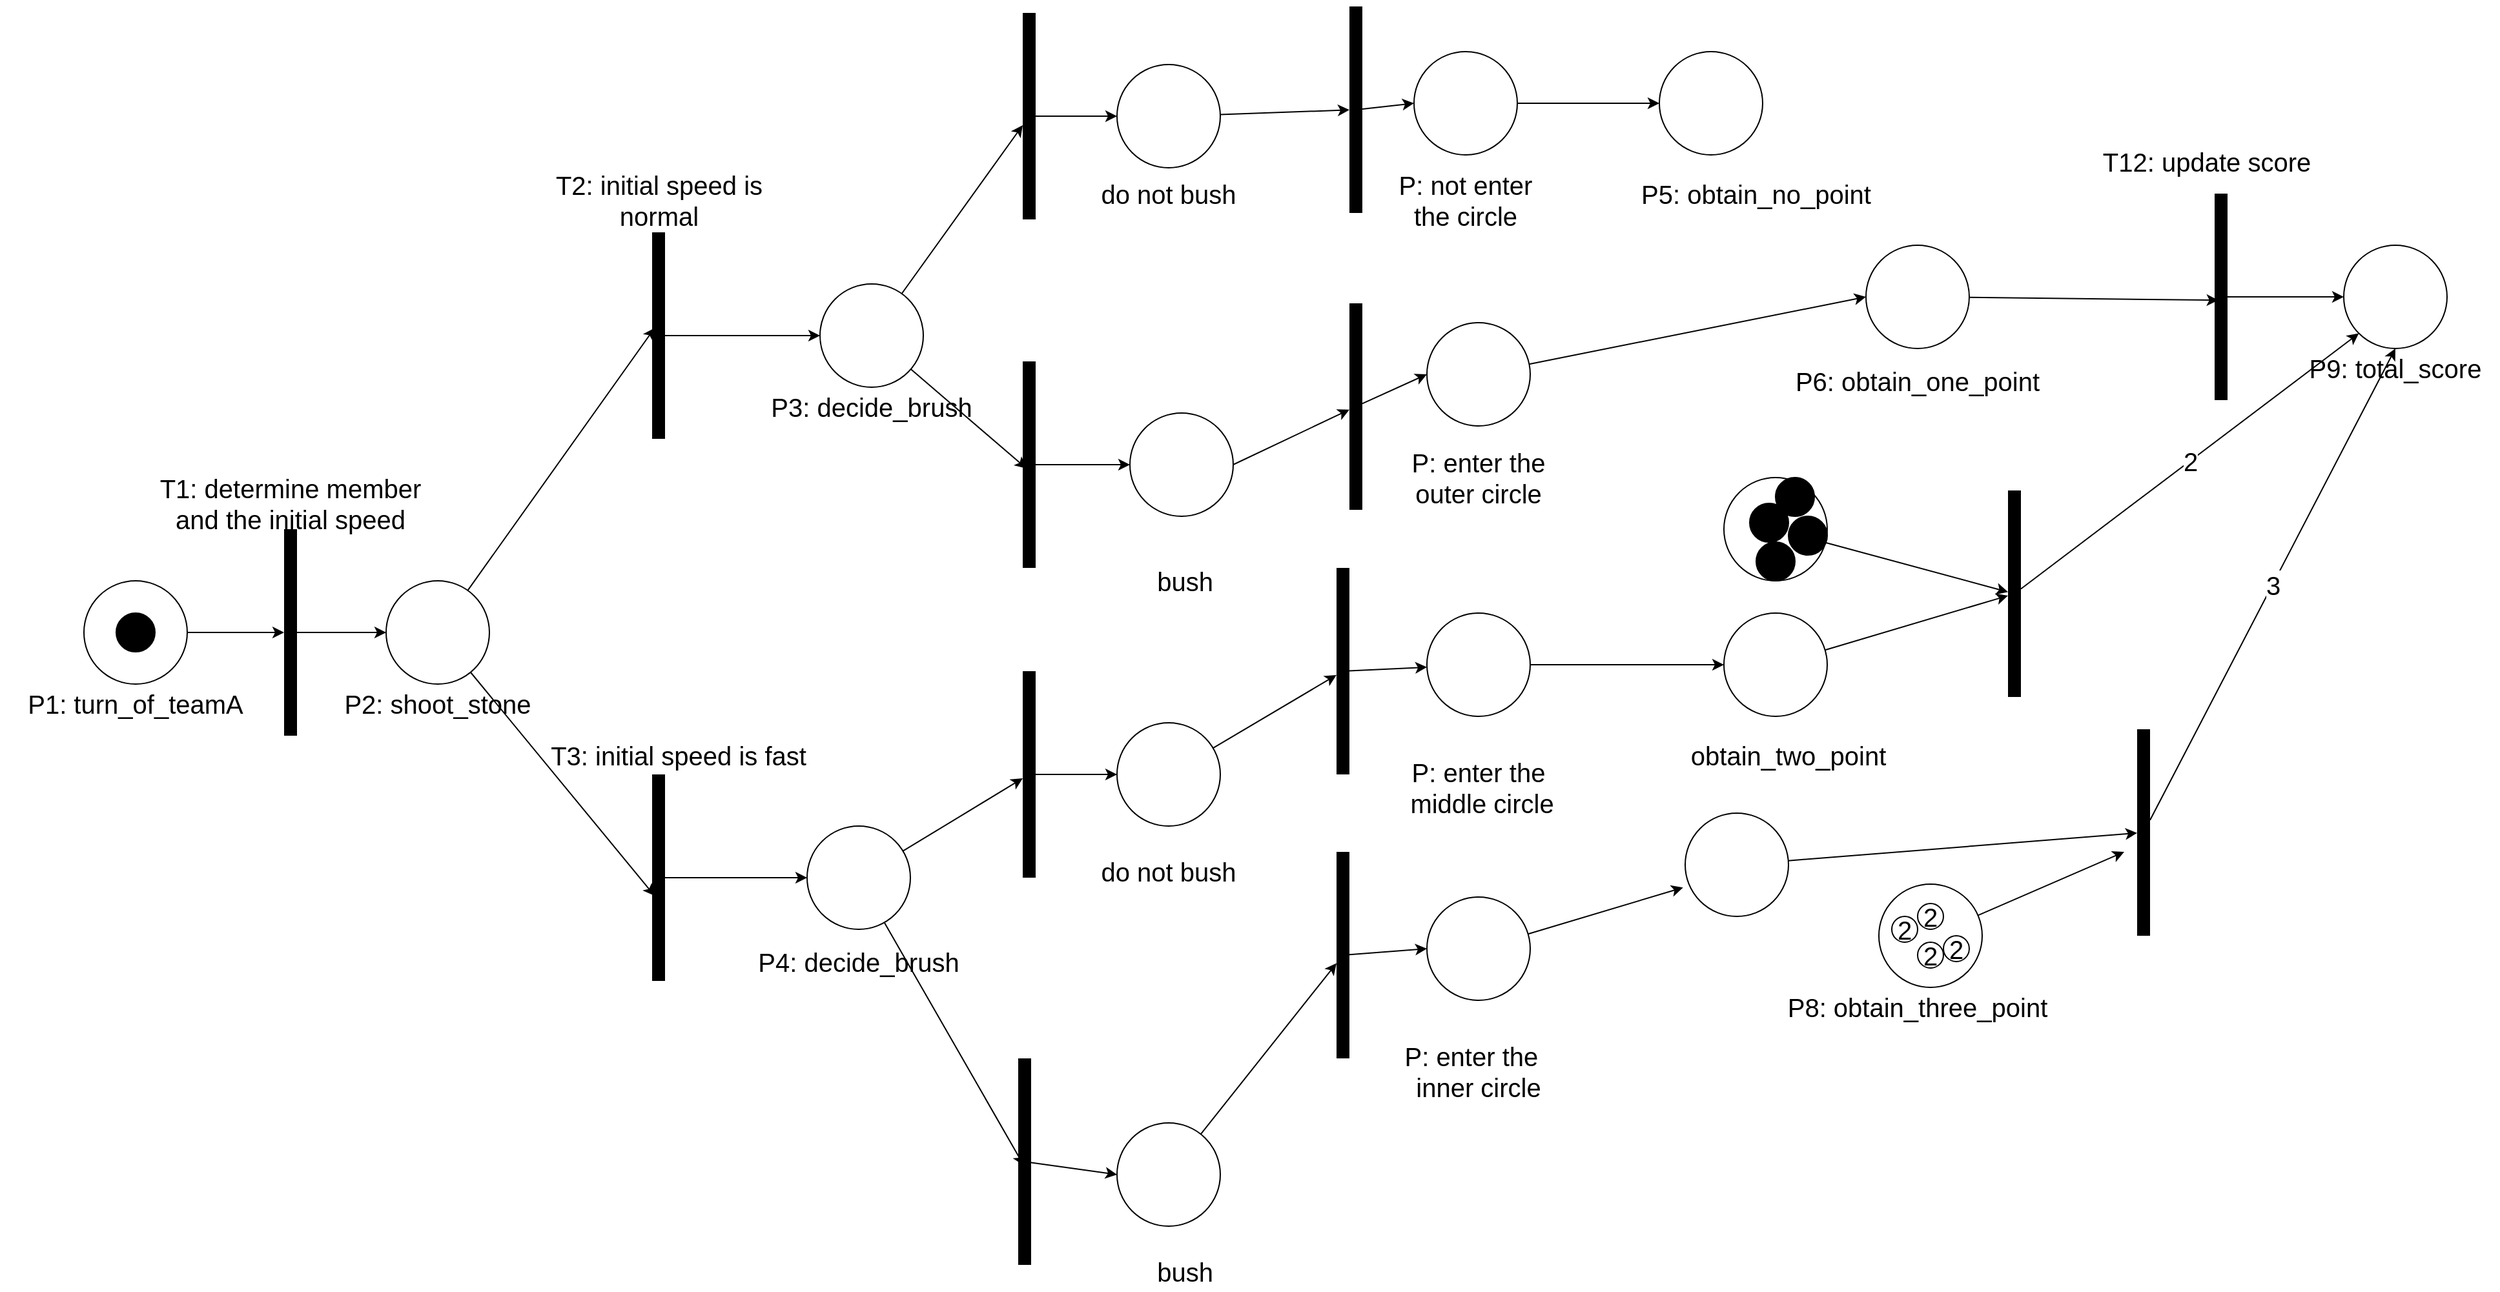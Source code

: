 <mxfile version="17.1.1" type="github">
  <diagram id="g2ASomBswaN9AXCgGyPv" name="Page-1">
    <mxGraphModel dx="1535" dy="2244" grid="1" gridSize="10" guides="1" tooltips="1" connect="1" arrows="1" fold="1" page="1" pageScale="1" pageWidth="827" pageHeight="1169" math="0" shadow="0">
      <root>
        <mxCell id="0" />
        <mxCell id="1" parent="0" />
        <mxCell id="vI_bHhVZxUE-P5Cn4uq1-3" style="edgeStyle=none;rounded=0;orthogonalLoop=1;jettySize=auto;html=1;fontSize=20;" parent="1" source="vI_bHhVZxUE-P5Cn4uq1-1" target="vI_bHhVZxUE-P5Cn4uq1-4" edge="1">
          <mxGeometry relative="1" as="geometry">
            <mxPoint x="260" y="280" as="targetPoint" />
          </mxGeometry>
        </mxCell>
        <mxCell id="vI_bHhVZxUE-P5Cn4uq1-1" value="" style="ellipse;whiteSpace=wrap;html=1;aspect=fixed;fontSize=20;strokeWidth=1;fillColor=#FFFFFF;" parent="1" vertex="1">
          <mxGeometry x="100" y="240" width="80" height="80" as="geometry" />
        </mxCell>
        <mxCell id="vI_bHhVZxUE-P5Cn4uq1-2" value="P1: turn_of_teamA" style="text;html=1;strokeColor=none;fillColor=none;align=center;verticalAlign=middle;whiteSpace=wrap;rounded=0;fontSize=20;" parent="1" vertex="1">
          <mxGeometry x="35" y="320" width="210" height="30" as="geometry" />
        </mxCell>
        <mxCell id="vI_bHhVZxUE-P5Cn4uq1-5" style="edgeStyle=none;rounded=0;orthogonalLoop=1;jettySize=auto;html=1;fontSize=20;" parent="1" source="vI_bHhVZxUE-P5Cn4uq1-4" target="vI_bHhVZxUE-P5Cn4uq1-6" edge="1">
          <mxGeometry relative="1" as="geometry">
            <mxPoint x="350" y="280" as="targetPoint" />
          </mxGeometry>
        </mxCell>
        <mxCell id="vI_bHhVZxUE-P5Cn4uq1-4" value="" style="line;strokeWidth=10;direction=south;html=1;fontSize=20;fillColor=#FFFFFF;" parent="1" vertex="1">
          <mxGeometry x="255" y="200" width="10" height="160" as="geometry" />
        </mxCell>
        <mxCell id="vI_bHhVZxUE-P5Cn4uq1-12" style="edgeStyle=none;rounded=0;orthogonalLoop=1;jettySize=auto;html=1;entryX=0.463;entryY=0.8;entryDx=0;entryDy=0;entryPerimeter=0;fontSize=20;" parent="1" source="vI_bHhVZxUE-P5Cn4uq1-6" target="vI_bHhVZxUE-P5Cn4uq1-10" edge="1">
          <mxGeometry relative="1" as="geometry" />
        </mxCell>
        <mxCell id="vI_bHhVZxUE-P5Cn4uq1-13" style="edgeStyle=none;rounded=0;orthogonalLoop=1;jettySize=auto;html=1;entryX=0.588;entryY=0.8;entryDx=0;entryDy=0;entryPerimeter=0;fontSize=20;" parent="1" source="vI_bHhVZxUE-P5Cn4uq1-6" target="vI_bHhVZxUE-P5Cn4uq1-11" edge="1">
          <mxGeometry relative="1" as="geometry" />
        </mxCell>
        <mxCell id="vI_bHhVZxUE-P5Cn4uq1-6" value="" style="ellipse;whiteSpace=wrap;html=1;aspect=fixed;fontSize=20;strokeWidth=1;fillColor=#FFFFFF;" parent="1" vertex="1">
          <mxGeometry x="334" y="240" width="80" height="80" as="geometry" />
        </mxCell>
        <mxCell id="vI_bHhVZxUE-P5Cn4uq1-7" value="P2: shoot_stone" style="text;html=1;strokeColor=none;fillColor=none;align=center;verticalAlign=middle;whiteSpace=wrap;rounded=0;fontSize=20;" parent="1" vertex="1">
          <mxGeometry x="274" y="320" width="200" height="30" as="geometry" />
        </mxCell>
        <mxCell id="vI_bHhVZxUE-P5Cn4uq1-9" value="" style="edgeStyle=none;rounded=0;orthogonalLoop=1;jettySize=auto;html=1;fontSize=20;" parent="1" source="vI_bHhVZxUE-P5Cn4uq1-8" target="vI_bHhVZxUE-P5Cn4uq1-4" edge="1">
          <mxGeometry relative="1" as="geometry" />
        </mxCell>
        <mxCell id="vI_bHhVZxUE-P5Cn4uq1-8" value="T1: determine member and the initial speed" style="text;html=1;strokeColor=none;fillColor=none;align=center;verticalAlign=middle;whiteSpace=wrap;rounded=0;fontSize=20;" parent="1" vertex="1">
          <mxGeometry x="145" y="160" width="230" height="40" as="geometry" />
        </mxCell>
        <mxCell id="vI_bHhVZxUE-P5Cn4uq1-16" style="edgeStyle=none;rounded=0;orthogonalLoop=1;jettySize=auto;html=1;fontSize=20;" parent="1" source="vI_bHhVZxUE-P5Cn4uq1-10" target="vI_bHhVZxUE-P5Cn4uq1-17" edge="1">
          <mxGeometry relative="1" as="geometry">
            <mxPoint x="650" y="50" as="targetPoint" />
          </mxGeometry>
        </mxCell>
        <mxCell id="vI_bHhVZxUE-P5Cn4uq1-10" value="" style="line;strokeWidth=10;direction=south;html=1;fontSize=20;fillColor=#FFFFFF;" parent="1" vertex="1">
          <mxGeometry x="540" y="-30" width="10" height="160" as="geometry" />
        </mxCell>
        <mxCell id="vI_bHhVZxUE-P5Cn4uq1-31" style="edgeStyle=none;rounded=0;orthogonalLoop=1;jettySize=auto;html=1;fontSize=20;" parent="1" source="vI_bHhVZxUE-P5Cn4uq1-11" target="vI_bHhVZxUE-P5Cn4uq1-27" edge="1">
          <mxGeometry relative="1" as="geometry" />
        </mxCell>
        <mxCell id="vI_bHhVZxUE-P5Cn4uq1-11" value="" style="line;strokeWidth=10;direction=south;html=1;fontSize=20;fillColor=#FFFFFF;" parent="1" vertex="1">
          <mxGeometry x="540" y="390" width="10" height="160" as="geometry" />
        </mxCell>
        <mxCell id="vI_bHhVZxUE-P5Cn4uq1-14" value="T2: initial speed is normal" style="text;html=1;strokeColor=none;fillColor=none;align=center;verticalAlign=middle;whiteSpace=wrap;rounded=0;fontSize=20;" parent="1" vertex="1">
          <mxGeometry x="444.5" y="-70" width="201" height="30" as="geometry" />
        </mxCell>
        <mxCell id="vI_bHhVZxUE-P5Cn4uq1-15" value="T3: initial speed is fast" style="text;html=1;strokeColor=none;fillColor=none;align=center;verticalAlign=middle;whiteSpace=wrap;rounded=0;fontSize=20;" parent="1" vertex="1">
          <mxGeometry x="460" y="360" width="201" height="30" as="geometry" />
        </mxCell>
        <mxCell id="vI_bHhVZxUE-P5Cn4uq1-23" style="edgeStyle=none;rounded=0;orthogonalLoop=1;jettySize=auto;html=1;entryX=0.519;entryY=0.7;entryDx=0;entryDy=0;entryPerimeter=0;fontSize=20;" parent="1" source="vI_bHhVZxUE-P5Cn4uq1-17" target="vI_bHhVZxUE-P5Cn4uq1-22" edge="1">
          <mxGeometry relative="1" as="geometry" />
        </mxCell>
        <mxCell id="vI_bHhVZxUE-P5Cn4uq1-24" style="edgeStyle=none;rounded=0;orthogonalLoop=1;jettySize=auto;html=1;fontSize=20;" parent="1" source="vI_bHhVZxUE-P5Cn4uq1-17" target="vI_bHhVZxUE-P5Cn4uq1-21" edge="1">
          <mxGeometry relative="1" as="geometry" />
        </mxCell>
        <mxCell id="vI_bHhVZxUE-P5Cn4uq1-17" value="" style="ellipse;whiteSpace=wrap;html=1;aspect=fixed;fontSize=20;strokeWidth=1;fillColor=#FFFFFF;" parent="1" vertex="1">
          <mxGeometry x="670" y="10" width="80" height="80" as="geometry" />
        </mxCell>
        <mxCell id="vI_bHhVZxUE-P5Cn4uq1-18" value="P3: decide_brush" style="text;html=1;strokeColor=none;fillColor=none;align=center;verticalAlign=middle;whiteSpace=wrap;rounded=0;fontSize=20;" parent="1" vertex="1">
          <mxGeometry x="630" y="90" width="160" height="30" as="geometry" />
        </mxCell>
        <mxCell id="0EM-8fLEFYnco3IevkyM-26" style="edgeStyle=orthogonalEdgeStyle;rounded=0;orthogonalLoop=1;jettySize=auto;html=1;entryX=0;entryY=0.5;entryDx=0;entryDy=0;" edge="1" parent="1" source="vI_bHhVZxUE-P5Cn4uq1-21" target="0EM-8fLEFYnco3IevkyM-12">
          <mxGeometry relative="1" as="geometry" />
        </mxCell>
        <mxCell id="vI_bHhVZxUE-P5Cn4uq1-21" value="" style="line;strokeWidth=10;direction=south;html=1;fontSize=20;fillColor=#FFFFFF;" parent="1" vertex="1">
          <mxGeometry x="827" y="-200" width="10" height="160" as="geometry" />
        </mxCell>
        <mxCell id="0EM-8fLEFYnco3IevkyM-30" style="edgeStyle=orthogonalEdgeStyle;rounded=0;orthogonalLoop=1;jettySize=auto;html=1;entryX=0;entryY=0.5;entryDx=0;entryDy=0;" edge="1" parent="1" source="vI_bHhVZxUE-P5Cn4uq1-22" target="0EM-8fLEFYnco3IevkyM-13">
          <mxGeometry relative="1" as="geometry" />
        </mxCell>
        <mxCell id="vI_bHhVZxUE-P5Cn4uq1-22" value="" style="line;strokeWidth=10;direction=south;html=1;fontSize=20;fillColor=#FFFFFF;" parent="1" vertex="1">
          <mxGeometry x="827" y="70" width="10" height="160" as="geometry" />
        </mxCell>
        <mxCell id="vI_bHhVZxUE-P5Cn4uq1-25" style="edgeStyle=none;rounded=0;orthogonalLoop=1;jettySize=auto;html=1;entryX=0.519;entryY=0.7;entryDx=0;entryDy=0;entryPerimeter=0;fontSize=20;" parent="1" source="vI_bHhVZxUE-P5Cn4uq1-27" target="vI_bHhVZxUE-P5Cn4uq1-30" edge="1">
          <mxGeometry relative="1" as="geometry" />
        </mxCell>
        <mxCell id="vI_bHhVZxUE-P5Cn4uq1-26" style="edgeStyle=none;rounded=0;orthogonalLoop=1;jettySize=auto;html=1;fontSize=20;" parent="1" source="vI_bHhVZxUE-P5Cn4uq1-27" target="vI_bHhVZxUE-P5Cn4uq1-29" edge="1">
          <mxGeometry relative="1" as="geometry" />
        </mxCell>
        <mxCell id="vI_bHhVZxUE-P5Cn4uq1-27" value="" style="ellipse;whiteSpace=wrap;html=1;aspect=fixed;fontSize=20;strokeWidth=1;fillColor=#FFFFFF;" parent="1" vertex="1">
          <mxGeometry x="660" y="430" width="80" height="80" as="geometry" />
        </mxCell>
        <mxCell id="vI_bHhVZxUE-P5Cn4uq1-28" value="P4: decide_brush" style="text;html=1;strokeColor=none;fillColor=none;align=center;verticalAlign=middle;whiteSpace=wrap;rounded=0;fontSize=20;" parent="1" vertex="1">
          <mxGeometry x="620" y="520" width="160" height="30" as="geometry" />
        </mxCell>
        <mxCell id="0EM-8fLEFYnco3IevkyM-39" style="edgeStyle=none;rounded=0;orthogonalLoop=1;jettySize=auto;html=1;entryX=0;entryY=0.5;entryDx=0;entryDy=0;" edge="1" parent="1" source="vI_bHhVZxUE-P5Cn4uq1-29" target="0EM-8fLEFYnco3IevkyM-14">
          <mxGeometry relative="1" as="geometry" />
        </mxCell>
        <mxCell id="vI_bHhVZxUE-P5Cn4uq1-29" value="" style="line;strokeWidth=10;direction=south;html=1;fontSize=20;fillColor=#FFFFFF;" parent="1" vertex="1">
          <mxGeometry x="827" y="310" width="10" height="160" as="geometry" />
        </mxCell>
        <mxCell id="0EM-8fLEFYnco3IevkyM-61" style="edgeStyle=none;rounded=0;orthogonalLoop=1;jettySize=auto;html=1;entryX=0;entryY=0.5;entryDx=0;entryDy=0;fontSize=20;" edge="1" parent="1" source="vI_bHhVZxUE-P5Cn4uq1-30" target="0EM-8fLEFYnco3IevkyM-15">
          <mxGeometry relative="1" as="geometry" />
        </mxCell>
        <mxCell id="vI_bHhVZxUE-P5Cn4uq1-30" value="" style="line;strokeWidth=10;direction=south;html=1;fontSize=20;fillColor=#FFFFFF;" parent="1" vertex="1">
          <mxGeometry x="827" y="610" width="3" height="160" as="geometry" />
        </mxCell>
        <mxCell id="vI_bHhVZxUE-P5Cn4uq1-74" style="edgeStyle=none;rounded=0;orthogonalLoop=1;jettySize=auto;html=1;entryX=0.516;entryY=0.712;entryDx=0;entryDy=0;entryPerimeter=0;fontSize=20;" parent="1" source="vI_bHhVZxUE-P5Cn4uq1-46" target="vI_bHhVZxUE-P5Cn4uq1-70" edge="1">
          <mxGeometry relative="1" as="geometry" />
        </mxCell>
        <mxCell id="vI_bHhVZxUE-P5Cn4uq1-46" value="" style="ellipse;whiteSpace=wrap;html=1;aspect=fixed;fontSize=20;strokeWidth=1;fillColor=#FFFFFF;" parent="1" vertex="1">
          <mxGeometry x="1480" y="-20" width="80" height="80" as="geometry" />
        </mxCell>
        <mxCell id="vI_bHhVZxUE-P5Cn4uq1-47" value="P6: obtain_one_point" style="text;html=1;strokeColor=none;fillColor=none;align=center;verticalAlign=middle;whiteSpace=wrap;rounded=0;fontSize=20;" parent="1" vertex="1">
          <mxGeometry x="1410" y="70" width="220" height="30" as="geometry" />
        </mxCell>
        <mxCell id="vI_bHhVZxUE-P5Cn4uq1-49" value="" style="ellipse;whiteSpace=wrap;html=1;aspect=fixed;fontSize=20;strokeWidth=1;fillColor=#FFFFFF;" parent="1" vertex="1">
          <mxGeometry x="1850" y="-20" width="80" height="80" as="geometry" />
        </mxCell>
        <mxCell id="vI_bHhVZxUE-P5Cn4uq1-50" value="P9: total_score" style="text;html=1;strokeColor=none;fillColor=none;align=center;verticalAlign=middle;whiteSpace=wrap;rounded=0;fontSize=20;" parent="1" vertex="1">
          <mxGeometry x="1810" y="60" width="160" height="30" as="geometry" />
        </mxCell>
        <mxCell id="vI_bHhVZxUE-P5Cn4uq1-54" value="P: not enter the circle" style="text;html=1;strokeColor=none;fillColor=none;align=center;verticalAlign=middle;whiteSpace=wrap;rounded=0;fontSize=20;" parent="1" vertex="1">
          <mxGeometry x="1105" y="-75" width="130" height="40" as="geometry" />
        </mxCell>
        <mxCell id="vI_bHhVZxUE-P5Cn4uq1-56" value="" style="ellipse;whiteSpace=wrap;html=1;aspect=fixed;fontSize=20;strokeWidth=1;fillColor=#FFFFFF;" parent="1" vertex="1">
          <mxGeometry x="1320" y="-170" width="80" height="80" as="geometry" />
        </mxCell>
        <mxCell id="vI_bHhVZxUE-P5Cn4uq1-57" value="P5: obtain_no_point" style="text;html=1;strokeColor=none;fillColor=none;align=center;verticalAlign=middle;whiteSpace=wrap;rounded=0;fontSize=20;" parent="1" vertex="1">
          <mxGeometry x="1290" y="-75" width="210" height="30" as="geometry" />
        </mxCell>
        <mxCell id="vI_bHhVZxUE-P5Cn4uq1-58" value="P: enter the outer circle" style="text;html=1;strokeColor=none;fillColor=none;align=center;verticalAlign=middle;whiteSpace=wrap;rounded=0;fontSize=20;" parent="1" vertex="1">
          <mxGeometry x="1115" y="140" width="130" height="40" as="geometry" />
        </mxCell>
        <mxCell id="vI_bHhVZxUE-P5Cn4uq1-65" value="P: enter the &amp;nbsp;middle circle" style="text;html=1;strokeColor=none;fillColor=none;align=center;verticalAlign=middle;whiteSpace=wrap;rounded=0;fontSize=20;" parent="1" vertex="1">
          <mxGeometry x="1115" y="380" width="130" height="40" as="geometry" />
        </mxCell>
        <mxCell id="0EM-8fLEFYnco3IevkyM-47" style="edgeStyle=none;rounded=0;orthogonalLoop=1;jettySize=auto;html=1;" edge="1" parent="1" source="vI_bHhVZxUE-P5Cn4uq1-67" target="0EM-8fLEFYnco3IevkyM-46">
          <mxGeometry relative="1" as="geometry" />
        </mxCell>
        <mxCell id="vI_bHhVZxUE-P5Cn4uq1-67" value="" style="ellipse;whiteSpace=wrap;html=1;aspect=fixed;fontSize=20;strokeWidth=1;fillColor=#FFFFFF;" parent="1" vertex="1">
          <mxGeometry x="1370" y="160" width="80" height="80" as="geometry" />
        </mxCell>
        <mxCell id="0EM-8fLEFYnco3IevkyM-1" style="edgeStyle=orthogonalEdgeStyle;rounded=0;orthogonalLoop=1;jettySize=auto;html=1;entryX=0;entryY=0.5;entryDx=0;entryDy=0;" edge="1" parent="1" source="vI_bHhVZxUE-P5Cn4uq1-70" target="vI_bHhVZxUE-P5Cn4uq1-49">
          <mxGeometry relative="1" as="geometry" />
        </mxCell>
        <mxCell id="vI_bHhVZxUE-P5Cn4uq1-70" value="" style="line;strokeWidth=10;direction=south;html=1;fontSize=20;fillColor=#FFFFFF;" parent="1" vertex="1">
          <mxGeometry x="1750" y="-60" width="10" height="160" as="geometry" />
        </mxCell>
        <mxCell id="vI_bHhVZxUE-P5Cn4uq1-71" value="T12: update score" style="text;html=1;strokeColor=none;fillColor=none;align=center;verticalAlign=middle;whiteSpace=wrap;rounded=0;fontSize=20;" parent="1" vertex="1">
          <mxGeometry x="1654" y="-110" width="180" height="50" as="geometry" />
        </mxCell>
        <mxCell id="vI_bHhVZxUE-P5Cn4uq1-80" value="P: enter the &amp;nbsp; inner circle" style="text;html=1;strokeColor=none;fillColor=none;align=center;verticalAlign=middle;whiteSpace=wrap;rounded=0;fontSize=20;" parent="1" vertex="1">
          <mxGeometry x="1115" y="600" width="130" height="40" as="geometry" />
        </mxCell>
        <mxCell id="0EM-8fLEFYnco3IevkyM-69" style="edgeStyle=none;rounded=0;orthogonalLoop=1;jettySize=auto;html=1;entryX=0.594;entryY=2;entryDx=0;entryDy=0;entryPerimeter=0;fontSize=20;" edge="1" parent="1" source="vI_bHhVZxUE-P5Cn4uq1-83" target="0EM-8fLEFYnco3IevkyM-67">
          <mxGeometry relative="1" as="geometry" />
        </mxCell>
        <mxCell id="vI_bHhVZxUE-P5Cn4uq1-83" value="" style="ellipse;whiteSpace=wrap;html=1;aspect=fixed;fontSize=20;strokeWidth=1;fillColor=#FFFFFF;" parent="1" vertex="1">
          <mxGeometry x="1490" y="475.0" width="80" height="80" as="geometry" />
        </mxCell>
        <mxCell id="vI_bHhVZxUE-P5Cn4uq1-84" value="P8: obtain_three_point" style="text;html=1;strokeColor=none;fillColor=none;align=center;verticalAlign=middle;whiteSpace=wrap;rounded=0;fontSize=20;" parent="1" vertex="1">
          <mxGeometry x="1410" y="555" width="220" height="30" as="geometry" />
        </mxCell>
        <mxCell id="vI_bHhVZxUE-P5Cn4uq1-94" value="" style="ellipse;whiteSpace=wrap;html=1;aspect=fixed;fontSize=20;strokeWidth=1;fillColor=#000000;" parent="1" vertex="1">
          <mxGeometry x="125" y="265" width="30" height="30" as="geometry" />
        </mxCell>
        <mxCell id="0EM-8fLEFYnco3IevkyM-36" style="edgeStyle=none;rounded=0;orthogonalLoop=1;jettySize=auto;html=1;entryX=0;entryY=0.5;entryDx=0;entryDy=0;" edge="1" parent="1" source="0EM-8fLEFYnco3IevkyM-6" target="vI_bHhVZxUE-P5Cn4uq1-56">
          <mxGeometry relative="1" as="geometry" />
        </mxCell>
        <mxCell id="0EM-8fLEFYnco3IevkyM-6" value="" style="ellipse;whiteSpace=wrap;html=1;aspect=fixed;" vertex="1" parent="1">
          <mxGeometry x="1130" y="-170" width="80" height="80" as="geometry" />
        </mxCell>
        <mxCell id="0EM-8fLEFYnco3IevkyM-38" style="edgeStyle=none;rounded=0;orthogonalLoop=1;jettySize=auto;html=1;entryX=0;entryY=0.5;entryDx=0;entryDy=0;" edge="1" parent="1" source="0EM-8fLEFYnco3IevkyM-8" target="vI_bHhVZxUE-P5Cn4uq1-46">
          <mxGeometry relative="1" as="geometry" />
        </mxCell>
        <mxCell id="0EM-8fLEFYnco3IevkyM-8" value="" style="ellipse;whiteSpace=wrap;html=1;aspect=fixed;" vertex="1" parent="1">
          <mxGeometry x="1140" y="40" width="80" height="80" as="geometry" />
        </mxCell>
        <mxCell id="0EM-8fLEFYnco3IevkyM-43" style="edgeStyle=none;rounded=0;orthogonalLoop=1;jettySize=auto;html=1;" edge="1" parent="1" source="0EM-8fLEFYnco3IevkyM-9" target="0EM-8fLEFYnco3IevkyM-44">
          <mxGeometry relative="1" as="geometry">
            <mxPoint x="1340" y="305" as="targetPoint" />
          </mxGeometry>
        </mxCell>
        <mxCell id="0EM-8fLEFYnco3IevkyM-9" value="" style="ellipse;whiteSpace=wrap;html=1;aspect=fixed;" vertex="1" parent="1">
          <mxGeometry x="1140" y="265" width="80" height="80" as="geometry" />
        </mxCell>
        <mxCell id="0EM-8fLEFYnco3IevkyM-66" style="edgeStyle=none;rounded=0;orthogonalLoop=1;jettySize=auto;html=1;entryX=-0.021;entryY=0.721;entryDx=0;entryDy=0;entryPerimeter=0;fontSize=20;" edge="1" parent="1" source="0EM-8fLEFYnco3IevkyM-11" target="0EM-8fLEFYnco3IevkyM-65">
          <mxGeometry relative="1" as="geometry" />
        </mxCell>
        <mxCell id="0EM-8fLEFYnco3IevkyM-11" value="" style="ellipse;whiteSpace=wrap;html=1;aspect=fixed;" vertex="1" parent="1">
          <mxGeometry x="1140" y="485" width="80" height="80" as="geometry" />
        </mxCell>
        <mxCell id="0EM-8fLEFYnco3IevkyM-34" style="edgeStyle=none;rounded=0;orthogonalLoop=1;jettySize=auto;html=1;" edge="1" parent="1" source="0EM-8fLEFYnco3IevkyM-12" target="0EM-8fLEFYnco3IevkyM-19">
          <mxGeometry relative="1" as="geometry" />
        </mxCell>
        <mxCell id="0EM-8fLEFYnco3IevkyM-12" value="" style="ellipse;whiteSpace=wrap;html=1;aspect=fixed;" vertex="1" parent="1">
          <mxGeometry x="900" y="-160" width="80" height="80" as="geometry" />
        </mxCell>
        <mxCell id="0EM-8fLEFYnco3IevkyM-31" style="rounded=0;orthogonalLoop=1;jettySize=auto;html=1;exitX=1;exitY=0.5;exitDx=0;exitDy=0;" edge="1" parent="1" source="0EM-8fLEFYnco3IevkyM-13" target="0EM-8fLEFYnco3IevkyM-18">
          <mxGeometry relative="1" as="geometry" />
        </mxCell>
        <mxCell id="0EM-8fLEFYnco3IevkyM-13" value="" style="ellipse;whiteSpace=wrap;html=1;aspect=fixed;" vertex="1" parent="1">
          <mxGeometry x="910" y="110" width="80" height="80" as="geometry" />
        </mxCell>
        <mxCell id="0EM-8fLEFYnco3IevkyM-40" style="edgeStyle=none;rounded=0;orthogonalLoop=1;jettySize=auto;html=1;" edge="1" parent="1" source="0EM-8fLEFYnco3IevkyM-14" target="0EM-8fLEFYnco3IevkyM-17">
          <mxGeometry relative="1" as="geometry" />
        </mxCell>
        <mxCell id="0EM-8fLEFYnco3IevkyM-14" value="" style="ellipse;whiteSpace=wrap;html=1;aspect=fixed;" vertex="1" parent="1">
          <mxGeometry x="900" y="350" width="80" height="80" as="geometry" />
        </mxCell>
        <mxCell id="0EM-8fLEFYnco3IevkyM-63" style="edgeStyle=none;rounded=0;orthogonalLoop=1;jettySize=auto;html=1;fontSize=20;" edge="1" parent="1" source="0EM-8fLEFYnco3IevkyM-15" target="0EM-8fLEFYnco3IevkyM-16">
          <mxGeometry relative="1" as="geometry" />
        </mxCell>
        <mxCell id="0EM-8fLEFYnco3IevkyM-15" value="" style="ellipse;whiteSpace=wrap;html=1;aspect=fixed;" vertex="1" parent="1">
          <mxGeometry x="900" y="660" width="80" height="80" as="geometry" />
        </mxCell>
        <mxCell id="0EM-8fLEFYnco3IevkyM-64" style="edgeStyle=none;rounded=0;orthogonalLoop=1;jettySize=auto;html=1;entryX=0;entryY=0.5;entryDx=0;entryDy=0;fontSize=20;" edge="1" parent="1" source="0EM-8fLEFYnco3IevkyM-16" target="0EM-8fLEFYnco3IevkyM-11">
          <mxGeometry relative="1" as="geometry" />
        </mxCell>
        <mxCell id="0EM-8fLEFYnco3IevkyM-16" value="" style="line;strokeWidth=10;direction=south;html=1;fontSize=20;fillColor=#FFFFFF;" vertex="1" parent="1">
          <mxGeometry x="1070" y="450" width="10" height="160" as="geometry" />
        </mxCell>
        <mxCell id="0EM-8fLEFYnco3IevkyM-41" style="edgeStyle=none;rounded=0;orthogonalLoop=1;jettySize=auto;html=1;" edge="1" parent="1" source="0EM-8fLEFYnco3IevkyM-17" target="0EM-8fLEFYnco3IevkyM-9">
          <mxGeometry relative="1" as="geometry" />
        </mxCell>
        <mxCell id="0EM-8fLEFYnco3IevkyM-17" value="" style="line;strokeWidth=10;direction=south;html=1;fontSize=20;fillColor=#FFFFFF;" vertex="1" parent="1">
          <mxGeometry x="1070" y="230" width="10" height="160" as="geometry" />
        </mxCell>
        <mxCell id="0EM-8fLEFYnco3IevkyM-37" style="edgeStyle=none;rounded=0;orthogonalLoop=1;jettySize=auto;html=1;entryX=0;entryY=0.5;entryDx=0;entryDy=0;" edge="1" parent="1" source="0EM-8fLEFYnco3IevkyM-18" target="0EM-8fLEFYnco3IevkyM-8">
          <mxGeometry relative="1" as="geometry" />
        </mxCell>
        <mxCell id="0EM-8fLEFYnco3IevkyM-18" value="" style="line;strokeWidth=10;direction=south;html=1;fontSize=20;fillColor=#FFFFFF;" vertex="1" parent="1">
          <mxGeometry x="1080" y="25" width="10" height="160" as="geometry" />
        </mxCell>
        <mxCell id="0EM-8fLEFYnco3IevkyM-35" style="edgeStyle=none;rounded=0;orthogonalLoop=1;jettySize=auto;html=1;entryX=0;entryY=0.5;entryDx=0;entryDy=0;" edge="1" parent="1" source="0EM-8fLEFYnco3IevkyM-19" target="0EM-8fLEFYnco3IevkyM-6">
          <mxGeometry relative="1" as="geometry" />
        </mxCell>
        <mxCell id="0EM-8fLEFYnco3IevkyM-19" value="" style="line;strokeWidth=10;direction=south;html=1;fontSize=20;fillColor=#FFFFFF;" vertex="1" parent="1">
          <mxGeometry x="1080" y="-205" width="10" height="160" as="geometry" />
        </mxCell>
        <mxCell id="0EM-8fLEFYnco3IevkyM-22" value="do not bush" style="text;html=1;strokeColor=none;fillColor=none;align=center;verticalAlign=middle;whiteSpace=wrap;rounded=0;fontSize=20;" vertex="1" parent="1">
          <mxGeometry x="860" y="-75" width="160" height="30" as="geometry" />
        </mxCell>
        <mxCell id="0EM-8fLEFYnco3IevkyM-23" value="do not bush" style="text;html=1;strokeColor=none;fillColor=none;align=center;verticalAlign=middle;whiteSpace=wrap;rounded=0;fontSize=20;" vertex="1" parent="1">
          <mxGeometry x="860" y="450" width="160" height="30" as="geometry" />
        </mxCell>
        <mxCell id="0EM-8fLEFYnco3IevkyM-24" value="&amp;nbsp;bush" style="text;html=1;strokeColor=none;fillColor=none;align=center;verticalAlign=middle;whiteSpace=wrap;rounded=0;fontSize=20;" vertex="1" parent="1">
          <mxGeometry x="870" y="225" width="160" height="30" as="geometry" />
        </mxCell>
        <mxCell id="0EM-8fLEFYnco3IevkyM-25" value="&amp;nbsp;bush" style="text;html=1;strokeColor=none;fillColor=none;align=center;verticalAlign=middle;whiteSpace=wrap;rounded=0;fontSize=20;" vertex="1" parent="1">
          <mxGeometry x="870" y="760" width="160" height="30" as="geometry" />
        </mxCell>
        <mxCell id="0EM-8fLEFYnco3IevkyM-48" style="edgeStyle=none;rounded=0;orthogonalLoop=1;jettySize=auto;html=1;" edge="1" parent="1" source="0EM-8fLEFYnco3IevkyM-44" target="0EM-8fLEFYnco3IevkyM-46">
          <mxGeometry relative="1" as="geometry" />
        </mxCell>
        <mxCell id="0EM-8fLEFYnco3IevkyM-44" value="" style="ellipse;whiteSpace=wrap;html=1;aspect=fixed;" vertex="1" parent="1">
          <mxGeometry x="1370" y="265" width="80" height="80" as="geometry" />
        </mxCell>
        <mxCell id="0EM-8fLEFYnco3IevkyM-49" value="&lt;font style=&quot;font-size: 20px&quot;&gt;2&lt;/font&gt;" style="edgeStyle=none;rounded=0;orthogonalLoop=1;jettySize=auto;html=1;entryX=0;entryY=1;entryDx=0;entryDy=0;" edge="1" parent="1" source="0EM-8fLEFYnco3IevkyM-46" target="vI_bHhVZxUE-P5Cn4uq1-49">
          <mxGeometry relative="1" as="geometry" />
        </mxCell>
        <mxCell id="0EM-8fLEFYnco3IevkyM-46" value="" style="line;strokeWidth=10;direction=south;html=1;fontSize=20;fillColor=#FFFFFF;" vertex="1" parent="1">
          <mxGeometry x="1590" y="170" width="10" height="160" as="geometry" />
        </mxCell>
        <mxCell id="0EM-8fLEFYnco3IevkyM-50" value="" style="ellipse;whiteSpace=wrap;html=1;aspect=fixed;fontSize=20;strokeWidth=1;fillColor=#000000;" vertex="1" parent="1">
          <mxGeometry x="1390" y="180" width="30" height="30" as="geometry" />
        </mxCell>
        <mxCell id="0EM-8fLEFYnco3IevkyM-51" value="" style="ellipse;whiteSpace=wrap;html=1;aspect=fixed;fontSize=20;strokeWidth=1;fillColor=#000000;" vertex="1" parent="1">
          <mxGeometry x="1420" y="190" width="30" height="30" as="geometry" />
        </mxCell>
        <mxCell id="0EM-8fLEFYnco3IevkyM-52" value="" style="ellipse;whiteSpace=wrap;html=1;aspect=fixed;fontSize=20;strokeWidth=1;fillColor=#000000;" vertex="1" parent="1">
          <mxGeometry x="1395" y="210" width="30" height="30" as="geometry" />
        </mxCell>
        <mxCell id="0EM-8fLEFYnco3IevkyM-53" value="" style="ellipse;whiteSpace=wrap;html=1;aspect=fixed;fontSize=20;strokeWidth=1;fillColor=#000000;" vertex="1" parent="1">
          <mxGeometry x="1410" y="160" width="30" height="30" as="geometry" />
        </mxCell>
        <mxCell id="0EM-8fLEFYnco3IevkyM-54" value="2" style="ellipse;whiteSpace=wrap;html=1;aspect=fixed;fontSize=20;" vertex="1" parent="1">
          <mxGeometry x="1500" y="500" width="20" height="20" as="geometry" />
        </mxCell>
        <mxCell id="0EM-8fLEFYnco3IevkyM-56" value="2" style="ellipse;whiteSpace=wrap;html=1;aspect=fixed;fontSize=20;" vertex="1" parent="1">
          <mxGeometry x="1520" y="520" width="20" height="20" as="geometry" />
        </mxCell>
        <mxCell id="0EM-8fLEFYnco3IevkyM-57" value="2" style="ellipse;whiteSpace=wrap;html=1;aspect=fixed;fontSize=20;" vertex="1" parent="1">
          <mxGeometry x="1520" y="490" width="20" height="20" as="geometry" />
        </mxCell>
        <mxCell id="0EM-8fLEFYnco3IevkyM-58" value="2" style="ellipse;whiteSpace=wrap;html=1;aspect=fixed;fontSize=20;" vertex="1" parent="1">
          <mxGeometry x="1540" y="515" width="20" height="20" as="geometry" />
        </mxCell>
        <mxCell id="0EM-8fLEFYnco3IevkyM-60" value="obtain_two_point" style="text;html=1;strokeColor=none;fillColor=none;align=center;verticalAlign=middle;whiteSpace=wrap;rounded=0;fontSize=20;" vertex="1" parent="1">
          <mxGeometry x="1390" y="360" width="60" height="30" as="geometry" />
        </mxCell>
        <mxCell id="0EM-8fLEFYnco3IevkyM-68" style="edgeStyle=none;rounded=0;orthogonalLoop=1;jettySize=auto;html=1;fontSize=20;" edge="1" parent="1" source="0EM-8fLEFYnco3IevkyM-65" target="0EM-8fLEFYnco3IevkyM-67">
          <mxGeometry relative="1" as="geometry" />
        </mxCell>
        <mxCell id="0EM-8fLEFYnco3IevkyM-65" value="" style="ellipse;whiteSpace=wrap;html=1;aspect=fixed;fontSize=20;" vertex="1" parent="1">
          <mxGeometry x="1340" y="420" width="80" height="80" as="geometry" />
        </mxCell>
        <mxCell id="0EM-8fLEFYnco3IevkyM-70" value="3" style="edgeStyle=none;rounded=0;orthogonalLoop=1;jettySize=auto;html=1;entryX=0.5;entryY=0;entryDx=0;entryDy=0;fontSize=20;" edge="1" parent="1" source="0EM-8fLEFYnco3IevkyM-67" target="vI_bHhVZxUE-P5Cn4uq1-50">
          <mxGeometry relative="1" as="geometry" />
        </mxCell>
        <mxCell id="0EM-8fLEFYnco3IevkyM-67" value="" style="line;strokeWidth=10;direction=south;html=1;fontSize=20;fillColor=#FFFFFF;" vertex="1" parent="1">
          <mxGeometry x="1690" y="355" width="10" height="160" as="geometry" />
        </mxCell>
      </root>
    </mxGraphModel>
  </diagram>
</mxfile>
